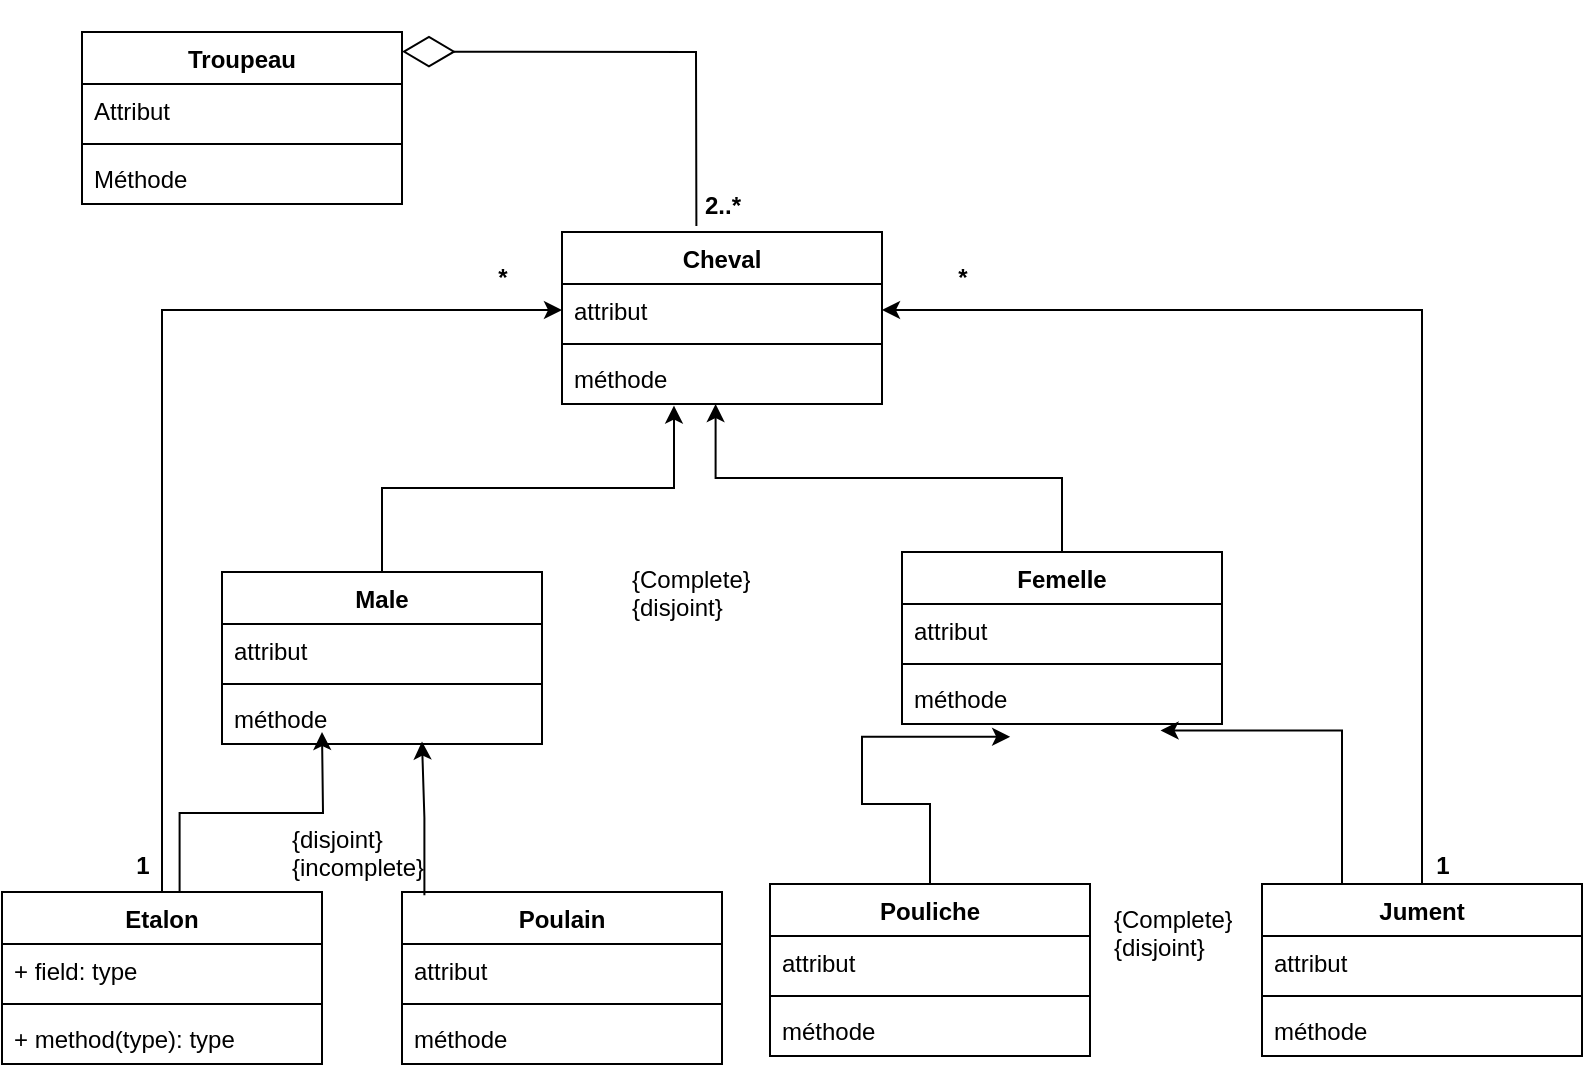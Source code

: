 <mxfile version="24.1.0" type="device">
  <diagram name="Page-1" id="476dN6jO05uj5O6TF7Jy">
    <mxGraphModel dx="1290" dy="1790" grid="1" gridSize="10" guides="1" tooltips="1" connect="1" arrows="1" fold="1" page="1" pageScale="1" pageWidth="827" pageHeight="1169" math="0" shadow="0">
      <root>
        <mxCell id="0" />
        <mxCell id="1" parent="0" />
        <mxCell id="oz5YSqMok2oPjh5MbtJ_-38" style="edgeStyle=orthogonalEdgeStyle;rounded=0;orthogonalLoop=1;jettySize=auto;html=1;entryX=0;entryY=0.5;entryDx=0;entryDy=0;" edge="1" parent="1" source="oz5YSqMok2oPjh5MbtJ_-1" target="oz5YSqMok2oPjh5MbtJ_-6">
          <mxGeometry relative="1" as="geometry" />
        </mxCell>
        <mxCell id="oz5YSqMok2oPjh5MbtJ_-1" value="Etalon" style="swimlane;fontStyle=1;align=center;verticalAlign=top;childLayout=stackLayout;horizontal=1;startSize=26;horizontalStack=0;resizeParent=1;resizeParentMax=0;resizeLast=0;collapsible=1;marginBottom=0;whiteSpace=wrap;html=1;" vertex="1" parent="1">
          <mxGeometry x="30" y="420" width="160" height="86" as="geometry" />
        </mxCell>
        <mxCell id="oz5YSqMok2oPjh5MbtJ_-2" value="+ field: type" style="text;strokeColor=none;fillColor=none;align=left;verticalAlign=top;spacingLeft=4;spacingRight=4;overflow=hidden;rotatable=0;points=[[0,0.5],[1,0.5]];portConstraint=eastwest;whiteSpace=wrap;html=1;" vertex="1" parent="oz5YSqMok2oPjh5MbtJ_-1">
          <mxGeometry y="26" width="160" height="26" as="geometry" />
        </mxCell>
        <mxCell id="oz5YSqMok2oPjh5MbtJ_-3" value="" style="line;strokeWidth=1;fillColor=none;align=left;verticalAlign=middle;spacingTop=-1;spacingLeft=3;spacingRight=3;rotatable=0;labelPosition=right;points=[];portConstraint=eastwest;strokeColor=inherit;" vertex="1" parent="oz5YSqMok2oPjh5MbtJ_-1">
          <mxGeometry y="52" width="160" height="8" as="geometry" />
        </mxCell>
        <mxCell id="oz5YSqMok2oPjh5MbtJ_-4" value="+ method(type): type" style="text;strokeColor=none;fillColor=none;align=left;verticalAlign=top;spacingLeft=4;spacingRight=4;overflow=hidden;rotatable=0;points=[[0,0.5],[1,0.5]];portConstraint=eastwest;whiteSpace=wrap;html=1;" vertex="1" parent="oz5YSqMok2oPjh5MbtJ_-1">
          <mxGeometry y="60" width="160" height="26" as="geometry" />
        </mxCell>
        <mxCell id="oz5YSqMok2oPjh5MbtJ_-5" value="Cheval" style="swimlane;fontStyle=1;align=center;verticalAlign=top;childLayout=stackLayout;horizontal=1;startSize=26;horizontalStack=0;resizeParent=1;resizeParentMax=0;resizeLast=0;collapsible=1;marginBottom=0;whiteSpace=wrap;html=1;" vertex="1" parent="1">
          <mxGeometry x="310" y="90" width="160" height="86" as="geometry" />
        </mxCell>
        <mxCell id="oz5YSqMok2oPjh5MbtJ_-6" value="attribut" style="text;strokeColor=none;fillColor=none;align=left;verticalAlign=top;spacingLeft=4;spacingRight=4;overflow=hidden;rotatable=0;points=[[0,0.5],[1,0.5]];portConstraint=eastwest;whiteSpace=wrap;html=1;" vertex="1" parent="oz5YSqMok2oPjh5MbtJ_-5">
          <mxGeometry y="26" width="160" height="26" as="geometry" />
        </mxCell>
        <mxCell id="oz5YSqMok2oPjh5MbtJ_-7" value="" style="line;strokeWidth=1;fillColor=none;align=left;verticalAlign=middle;spacingTop=-1;spacingLeft=3;spacingRight=3;rotatable=0;labelPosition=right;points=[];portConstraint=eastwest;strokeColor=inherit;" vertex="1" parent="oz5YSqMok2oPjh5MbtJ_-5">
          <mxGeometry y="52" width="160" height="8" as="geometry" />
        </mxCell>
        <mxCell id="oz5YSqMok2oPjh5MbtJ_-8" value="méthode" style="text;strokeColor=none;fillColor=none;align=left;verticalAlign=top;spacingLeft=4;spacingRight=4;overflow=hidden;rotatable=0;points=[[0,0.5],[1,0.5]];portConstraint=eastwest;whiteSpace=wrap;html=1;" vertex="1" parent="oz5YSqMok2oPjh5MbtJ_-5">
          <mxGeometry y="60" width="160" height="26" as="geometry" />
        </mxCell>
        <mxCell id="oz5YSqMok2oPjh5MbtJ_-9" value="Femelle" style="swimlane;fontStyle=1;align=center;verticalAlign=top;childLayout=stackLayout;horizontal=1;startSize=26;horizontalStack=0;resizeParent=1;resizeParentMax=0;resizeLast=0;collapsible=1;marginBottom=0;whiteSpace=wrap;html=1;" vertex="1" parent="1">
          <mxGeometry x="480" y="250" width="160" height="86" as="geometry" />
        </mxCell>
        <mxCell id="oz5YSqMok2oPjh5MbtJ_-10" value="attribut" style="text;strokeColor=none;fillColor=none;align=left;verticalAlign=top;spacingLeft=4;spacingRight=4;overflow=hidden;rotatable=0;points=[[0,0.5],[1,0.5]];portConstraint=eastwest;whiteSpace=wrap;html=1;" vertex="1" parent="oz5YSqMok2oPjh5MbtJ_-9">
          <mxGeometry y="26" width="160" height="26" as="geometry" />
        </mxCell>
        <mxCell id="oz5YSqMok2oPjh5MbtJ_-11" value="" style="line;strokeWidth=1;fillColor=none;align=left;verticalAlign=middle;spacingTop=-1;spacingLeft=3;spacingRight=3;rotatable=0;labelPosition=right;points=[];portConstraint=eastwest;strokeColor=inherit;" vertex="1" parent="oz5YSqMok2oPjh5MbtJ_-9">
          <mxGeometry y="52" width="160" height="8" as="geometry" />
        </mxCell>
        <mxCell id="oz5YSqMok2oPjh5MbtJ_-12" value="méthode" style="text;strokeColor=none;fillColor=none;align=left;verticalAlign=top;spacingLeft=4;spacingRight=4;overflow=hidden;rotatable=0;points=[[0,0.5],[1,0.5]];portConstraint=eastwest;whiteSpace=wrap;html=1;" vertex="1" parent="oz5YSqMok2oPjh5MbtJ_-9">
          <mxGeometry y="60" width="160" height="26" as="geometry" />
        </mxCell>
        <mxCell id="oz5YSqMok2oPjh5MbtJ_-13" value="Male" style="swimlane;fontStyle=1;align=center;verticalAlign=top;childLayout=stackLayout;horizontal=1;startSize=26;horizontalStack=0;resizeParent=1;resizeParentMax=0;resizeLast=0;collapsible=1;marginBottom=0;whiteSpace=wrap;html=1;" vertex="1" parent="1">
          <mxGeometry x="140" y="260" width="160" height="86" as="geometry" />
        </mxCell>
        <mxCell id="oz5YSqMok2oPjh5MbtJ_-14" value="attribut" style="text;strokeColor=none;fillColor=none;align=left;verticalAlign=top;spacingLeft=4;spacingRight=4;overflow=hidden;rotatable=0;points=[[0,0.5],[1,0.5]];portConstraint=eastwest;whiteSpace=wrap;html=1;" vertex="1" parent="oz5YSqMok2oPjh5MbtJ_-13">
          <mxGeometry y="26" width="160" height="26" as="geometry" />
        </mxCell>
        <mxCell id="oz5YSqMok2oPjh5MbtJ_-15" value="" style="line;strokeWidth=1;fillColor=none;align=left;verticalAlign=middle;spacingTop=-1;spacingLeft=3;spacingRight=3;rotatable=0;labelPosition=right;points=[];portConstraint=eastwest;strokeColor=inherit;" vertex="1" parent="oz5YSqMok2oPjh5MbtJ_-13">
          <mxGeometry y="52" width="160" height="8" as="geometry" />
        </mxCell>
        <mxCell id="oz5YSqMok2oPjh5MbtJ_-16" value="méthode" style="text;strokeColor=none;fillColor=none;align=left;verticalAlign=top;spacingLeft=4;spacingRight=4;overflow=hidden;rotatable=0;points=[[0,0.5],[1,0.5]];portConstraint=eastwest;whiteSpace=wrap;html=1;" vertex="1" parent="oz5YSqMok2oPjh5MbtJ_-13">
          <mxGeometry y="60" width="160" height="26" as="geometry" />
        </mxCell>
        <mxCell id="oz5YSqMok2oPjh5MbtJ_-17" value="Poulain" style="swimlane;fontStyle=1;align=center;verticalAlign=top;childLayout=stackLayout;horizontal=1;startSize=26;horizontalStack=0;resizeParent=1;resizeParentMax=0;resizeLast=0;collapsible=1;marginBottom=0;whiteSpace=wrap;html=1;" vertex="1" parent="1">
          <mxGeometry x="230" y="420" width="160" height="86" as="geometry" />
        </mxCell>
        <mxCell id="oz5YSqMok2oPjh5MbtJ_-18" value="attribut" style="text;strokeColor=none;fillColor=none;align=left;verticalAlign=top;spacingLeft=4;spacingRight=4;overflow=hidden;rotatable=0;points=[[0,0.5],[1,0.5]];portConstraint=eastwest;whiteSpace=wrap;html=1;" vertex="1" parent="oz5YSqMok2oPjh5MbtJ_-17">
          <mxGeometry y="26" width="160" height="26" as="geometry" />
        </mxCell>
        <mxCell id="oz5YSqMok2oPjh5MbtJ_-19" value="" style="line;strokeWidth=1;fillColor=none;align=left;verticalAlign=middle;spacingTop=-1;spacingLeft=3;spacingRight=3;rotatable=0;labelPosition=right;points=[];portConstraint=eastwest;strokeColor=inherit;" vertex="1" parent="oz5YSqMok2oPjh5MbtJ_-17">
          <mxGeometry y="52" width="160" height="8" as="geometry" />
        </mxCell>
        <mxCell id="oz5YSqMok2oPjh5MbtJ_-20" value="méthode" style="text;strokeColor=none;fillColor=none;align=left;verticalAlign=top;spacingLeft=4;spacingRight=4;overflow=hidden;rotatable=0;points=[[0,0.5],[1,0.5]];portConstraint=eastwest;whiteSpace=wrap;html=1;" vertex="1" parent="oz5YSqMok2oPjh5MbtJ_-17">
          <mxGeometry y="60" width="160" height="26" as="geometry" />
        </mxCell>
        <mxCell id="oz5YSqMok2oPjh5MbtJ_-21" value="Pouliche" style="swimlane;fontStyle=1;align=center;verticalAlign=top;childLayout=stackLayout;horizontal=1;startSize=26;horizontalStack=0;resizeParent=1;resizeParentMax=0;resizeLast=0;collapsible=1;marginBottom=0;whiteSpace=wrap;html=1;" vertex="1" parent="1">
          <mxGeometry x="414" y="416" width="160" height="86" as="geometry" />
        </mxCell>
        <mxCell id="oz5YSqMok2oPjh5MbtJ_-22" value="attribut" style="text;strokeColor=none;fillColor=none;align=left;verticalAlign=top;spacingLeft=4;spacingRight=4;overflow=hidden;rotatable=0;points=[[0,0.5],[1,0.5]];portConstraint=eastwest;whiteSpace=wrap;html=1;" vertex="1" parent="oz5YSqMok2oPjh5MbtJ_-21">
          <mxGeometry y="26" width="160" height="26" as="geometry" />
        </mxCell>
        <mxCell id="oz5YSqMok2oPjh5MbtJ_-23" value="" style="line;strokeWidth=1;fillColor=none;align=left;verticalAlign=middle;spacingTop=-1;spacingLeft=3;spacingRight=3;rotatable=0;labelPosition=right;points=[];portConstraint=eastwest;strokeColor=inherit;" vertex="1" parent="oz5YSqMok2oPjh5MbtJ_-21">
          <mxGeometry y="52" width="160" height="8" as="geometry" />
        </mxCell>
        <mxCell id="oz5YSqMok2oPjh5MbtJ_-24" value="méthode" style="text;strokeColor=none;fillColor=none;align=left;verticalAlign=top;spacingLeft=4;spacingRight=4;overflow=hidden;rotatable=0;points=[[0,0.5],[1,0.5]];portConstraint=eastwest;whiteSpace=wrap;html=1;" vertex="1" parent="oz5YSqMok2oPjh5MbtJ_-21">
          <mxGeometry y="60" width="160" height="26" as="geometry" />
        </mxCell>
        <mxCell id="oz5YSqMok2oPjh5MbtJ_-39" style="edgeStyle=orthogonalEdgeStyle;rounded=0;orthogonalLoop=1;jettySize=auto;html=1;entryX=1;entryY=0.5;entryDx=0;entryDy=0;" edge="1" parent="1" source="oz5YSqMok2oPjh5MbtJ_-25" target="oz5YSqMok2oPjh5MbtJ_-6">
          <mxGeometry relative="1" as="geometry" />
        </mxCell>
        <mxCell id="oz5YSqMok2oPjh5MbtJ_-25" value="Jument" style="swimlane;fontStyle=1;align=center;verticalAlign=top;childLayout=stackLayout;horizontal=1;startSize=26;horizontalStack=0;resizeParent=1;resizeParentMax=0;resizeLast=0;collapsible=1;marginBottom=0;whiteSpace=wrap;html=1;" vertex="1" parent="1">
          <mxGeometry x="660" y="416" width="160" height="86" as="geometry" />
        </mxCell>
        <mxCell id="oz5YSqMok2oPjh5MbtJ_-26" value="attribut" style="text;strokeColor=none;fillColor=none;align=left;verticalAlign=top;spacingLeft=4;spacingRight=4;overflow=hidden;rotatable=0;points=[[0,0.5],[1,0.5]];portConstraint=eastwest;whiteSpace=wrap;html=1;" vertex="1" parent="oz5YSqMok2oPjh5MbtJ_-25">
          <mxGeometry y="26" width="160" height="26" as="geometry" />
        </mxCell>
        <mxCell id="oz5YSqMok2oPjh5MbtJ_-27" value="" style="line;strokeWidth=1;fillColor=none;align=left;verticalAlign=middle;spacingTop=-1;spacingLeft=3;spacingRight=3;rotatable=0;labelPosition=right;points=[];portConstraint=eastwest;strokeColor=inherit;" vertex="1" parent="oz5YSqMok2oPjh5MbtJ_-25">
          <mxGeometry y="52" width="160" height="8" as="geometry" />
        </mxCell>
        <mxCell id="oz5YSqMok2oPjh5MbtJ_-28" value="méthode" style="text;strokeColor=none;fillColor=none;align=left;verticalAlign=top;spacingLeft=4;spacingRight=4;overflow=hidden;rotatable=0;points=[[0,0.5],[1,0.5]];portConstraint=eastwest;whiteSpace=wrap;html=1;" vertex="1" parent="oz5YSqMok2oPjh5MbtJ_-25">
          <mxGeometry y="60" width="160" height="26" as="geometry" />
        </mxCell>
        <mxCell id="oz5YSqMok2oPjh5MbtJ_-29" value="{Complete}&lt;div&gt;{disjoint}&lt;/div&gt;" style="text;strokeColor=none;fillColor=none;align=left;verticalAlign=top;spacingLeft=4;spacingRight=4;overflow=hidden;rotatable=0;points=[[0,0.5],[1,0.5]];portConstraint=eastwest;whiteSpace=wrap;html=1;" vertex="1" parent="1">
          <mxGeometry x="339" y="250" width="102" height="40" as="geometry" />
        </mxCell>
        <mxCell id="oz5YSqMok2oPjh5MbtJ_-30" value="{Complete}&lt;div&gt;{disjoint}&lt;/div&gt;" style="text;strokeColor=none;fillColor=none;align=left;verticalAlign=top;spacingLeft=4;spacingRight=4;overflow=hidden;rotatable=0;points=[[0,0.5],[1,0.5]];portConstraint=eastwest;whiteSpace=wrap;html=1;" vertex="1" parent="1">
          <mxGeometry x="580" y="420" width="102" height="40" as="geometry" />
        </mxCell>
        <mxCell id="oz5YSqMok2oPjh5MbtJ_-31" value="{disjoint}&lt;div&gt;{incomplete}&lt;/div&gt;" style="text;strokeColor=none;fillColor=none;align=left;verticalAlign=top;spacingLeft=4;spacingRight=4;overflow=hidden;rotatable=0;points=[[0,0.5],[1,0.5]];portConstraint=eastwest;whiteSpace=wrap;html=1;" vertex="1" parent="1">
          <mxGeometry x="169" y="380" width="102" height="40" as="geometry" />
        </mxCell>
        <mxCell id="oz5YSqMok2oPjh5MbtJ_-32" style="edgeStyle=orthogonalEdgeStyle;rounded=0;orthogonalLoop=1;jettySize=auto;html=1;entryX=0.188;entryY=1.154;entryDx=0;entryDy=0;entryPerimeter=0;exitX=0.555;exitY=0;exitDx=0;exitDy=0;exitPerimeter=0;" edge="1" parent="1" source="oz5YSqMok2oPjh5MbtJ_-1">
          <mxGeometry relative="1" as="geometry">
            <mxPoint x="129.92" y="410" as="sourcePoint" />
            <mxPoint x="190.0" y="340.004" as="targetPoint" />
          </mxGeometry>
        </mxCell>
        <mxCell id="oz5YSqMok2oPjh5MbtJ_-33" style="edgeStyle=orthogonalEdgeStyle;rounded=0;orthogonalLoop=1;jettySize=auto;html=1;entryX=0.423;entryY=1.108;entryDx=0;entryDy=0;entryPerimeter=0;exitX=0.07;exitY=0.019;exitDx=0;exitDy=0;exitPerimeter=0;" edge="1" parent="1" source="oz5YSqMok2oPjh5MbtJ_-17">
          <mxGeometry relative="1" as="geometry">
            <mxPoint x="342.32" y="416" as="sourcePoint" />
            <mxPoint x="240.0" y="344.808" as="targetPoint" />
          </mxGeometry>
        </mxCell>
        <mxCell id="oz5YSqMok2oPjh5MbtJ_-34" style="edgeStyle=orthogonalEdgeStyle;rounded=0;orthogonalLoop=1;jettySize=auto;html=1;entryX=0.338;entryY=1.246;entryDx=0;entryDy=0;entryPerimeter=0;" edge="1" parent="1" source="oz5YSqMok2oPjh5MbtJ_-21" target="oz5YSqMok2oPjh5MbtJ_-12">
          <mxGeometry relative="1" as="geometry" />
        </mxCell>
        <mxCell id="oz5YSqMok2oPjh5MbtJ_-35" style="edgeStyle=orthogonalEdgeStyle;rounded=0;orthogonalLoop=1;jettySize=auto;html=1;entryX=0.808;entryY=1.123;entryDx=0;entryDy=0;entryPerimeter=0;exitX=0.25;exitY=0;exitDx=0;exitDy=0;" edge="1" parent="1" source="oz5YSqMok2oPjh5MbtJ_-25" target="oz5YSqMok2oPjh5MbtJ_-12">
          <mxGeometry relative="1" as="geometry" />
        </mxCell>
        <mxCell id="oz5YSqMok2oPjh5MbtJ_-36" style="edgeStyle=orthogonalEdgeStyle;rounded=0;orthogonalLoop=1;jettySize=auto;html=1;entryX=0.35;entryY=1.031;entryDx=0;entryDy=0;entryPerimeter=0;" edge="1" parent="1" source="oz5YSqMok2oPjh5MbtJ_-13" target="oz5YSqMok2oPjh5MbtJ_-8">
          <mxGeometry relative="1" as="geometry" />
        </mxCell>
        <mxCell id="oz5YSqMok2oPjh5MbtJ_-37" style="edgeStyle=orthogonalEdgeStyle;rounded=0;orthogonalLoop=1;jettySize=auto;html=1;entryX=0.48;entryY=1;entryDx=0;entryDy=0;entryPerimeter=0;" edge="1" parent="1" source="oz5YSqMok2oPjh5MbtJ_-9" target="oz5YSqMok2oPjh5MbtJ_-8">
          <mxGeometry relative="1" as="geometry" />
        </mxCell>
        <mxCell id="oz5YSqMok2oPjh5MbtJ_-40" value="1" style="text;align=center;fontStyle=1;verticalAlign=middle;spacingLeft=3;spacingRight=3;strokeColor=none;rotatable=0;points=[[0,0.5],[1,0.5]];portConstraint=eastwest;html=1;" vertex="1" parent="1">
          <mxGeometry x="60" y="394" width="80" height="26" as="geometry" />
        </mxCell>
        <mxCell id="oz5YSqMok2oPjh5MbtJ_-42" value="*" style="text;align=center;fontStyle=1;verticalAlign=middle;spacingLeft=3;spacingRight=3;strokeColor=none;rotatable=0;points=[[0,0.5],[1,0.5]];portConstraint=eastwest;html=1;" vertex="1" parent="1">
          <mxGeometry x="240" y="100" width="80" height="26" as="geometry" />
        </mxCell>
        <mxCell id="oz5YSqMok2oPjh5MbtJ_-43" value="1" style="text;align=center;fontStyle=1;verticalAlign=middle;spacingLeft=3;spacingRight=3;strokeColor=none;rotatable=0;points=[[0,0.5],[1,0.5]];portConstraint=eastwest;html=1;" vertex="1" parent="1">
          <mxGeometry x="710" y="394" width="80" height="26" as="geometry" />
        </mxCell>
        <mxCell id="oz5YSqMok2oPjh5MbtJ_-45" value="*" style="text;align=center;fontStyle=1;verticalAlign=middle;spacingLeft=3;spacingRight=3;strokeColor=none;rotatable=0;points=[[0,0.5],[1,0.5]];portConstraint=eastwest;html=1;" vertex="1" parent="1">
          <mxGeometry x="470" y="100" width="80" height="26" as="geometry" />
        </mxCell>
        <mxCell id="oz5YSqMok2oPjh5MbtJ_-46" value="Troupeau" style="swimlane;fontStyle=1;align=center;verticalAlign=top;childLayout=stackLayout;horizontal=1;startSize=26;horizontalStack=0;resizeParent=1;resizeParentMax=0;resizeLast=0;collapsible=1;marginBottom=0;whiteSpace=wrap;html=1;" vertex="1" parent="1">
          <mxGeometry x="70" y="-10" width="160" height="86" as="geometry" />
        </mxCell>
        <mxCell id="oz5YSqMok2oPjh5MbtJ_-47" value="Attribut" style="text;strokeColor=none;fillColor=none;align=left;verticalAlign=top;spacingLeft=4;spacingRight=4;overflow=hidden;rotatable=0;points=[[0,0.5],[1,0.5]];portConstraint=eastwest;whiteSpace=wrap;html=1;" vertex="1" parent="oz5YSqMok2oPjh5MbtJ_-46">
          <mxGeometry y="26" width="160" height="26" as="geometry" />
        </mxCell>
        <mxCell id="oz5YSqMok2oPjh5MbtJ_-48" value="" style="line;strokeWidth=1;fillColor=none;align=left;verticalAlign=middle;spacingTop=-1;spacingLeft=3;spacingRight=3;rotatable=0;labelPosition=right;points=[];portConstraint=eastwest;strokeColor=inherit;" vertex="1" parent="oz5YSqMok2oPjh5MbtJ_-46">
          <mxGeometry y="52" width="160" height="8" as="geometry" />
        </mxCell>
        <mxCell id="oz5YSqMok2oPjh5MbtJ_-49" value="Méthode" style="text;strokeColor=none;fillColor=none;align=left;verticalAlign=top;spacingLeft=4;spacingRight=4;overflow=hidden;rotatable=0;points=[[0,0.5],[1,0.5]];portConstraint=eastwest;whiteSpace=wrap;html=1;" vertex="1" parent="oz5YSqMok2oPjh5MbtJ_-46">
          <mxGeometry y="60" width="160" height="26" as="geometry" />
        </mxCell>
        <mxCell id="oz5YSqMok2oPjh5MbtJ_-50" value="" style="endArrow=diamondThin;endFill=0;endSize=24;html=1;rounded=0;entryX=1;entryY=0.114;entryDx=0;entryDy=0;entryPerimeter=0;exitX=0.42;exitY=-0.035;exitDx=0;exitDy=0;exitPerimeter=0;" edge="1" parent="1" source="oz5YSqMok2oPjh5MbtJ_-5" target="oz5YSqMok2oPjh5MbtJ_-46">
          <mxGeometry width="160" relative="1" as="geometry">
            <mxPoint x="310" as="sourcePoint" />
            <mxPoint x="470" as="targetPoint" />
            <Array as="points">
              <mxPoint x="377" />
            </Array>
          </mxGeometry>
        </mxCell>
        <mxCell id="oz5YSqMok2oPjh5MbtJ_-51" value="2..*" style="text;align=center;fontStyle=1;verticalAlign=middle;spacingLeft=3;spacingRight=3;strokeColor=none;rotatable=0;points=[[0,0.5],[1,0.5]];portConstraint=eastwest;html=1;" vertex="1" parent="1">
          <mxGeometry x="350" y="64" width="80" height="26" as="geometry" />
        </mxCell>
      </root>
    </mxGraphModel>
  </diagram>
</mxfile>
